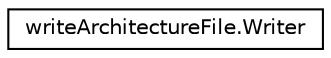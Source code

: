 digraph "Graphical Class Hierarchy"
{
  edge [fontname="Helvetica",fontsize="10",labelfontname="Helvetica",labelfontsize="10"];
  node [fontname="Helvetica",fontsize="10",shape=record];
  rankdir="LR";
  Node1 [label="writeArchitectureFile.Writer",height=0.2,width=0.4,color="black", fillcolor="white", style="filled",URL="$classwriteArchitectureFile_1_1Writer.html"];
}
